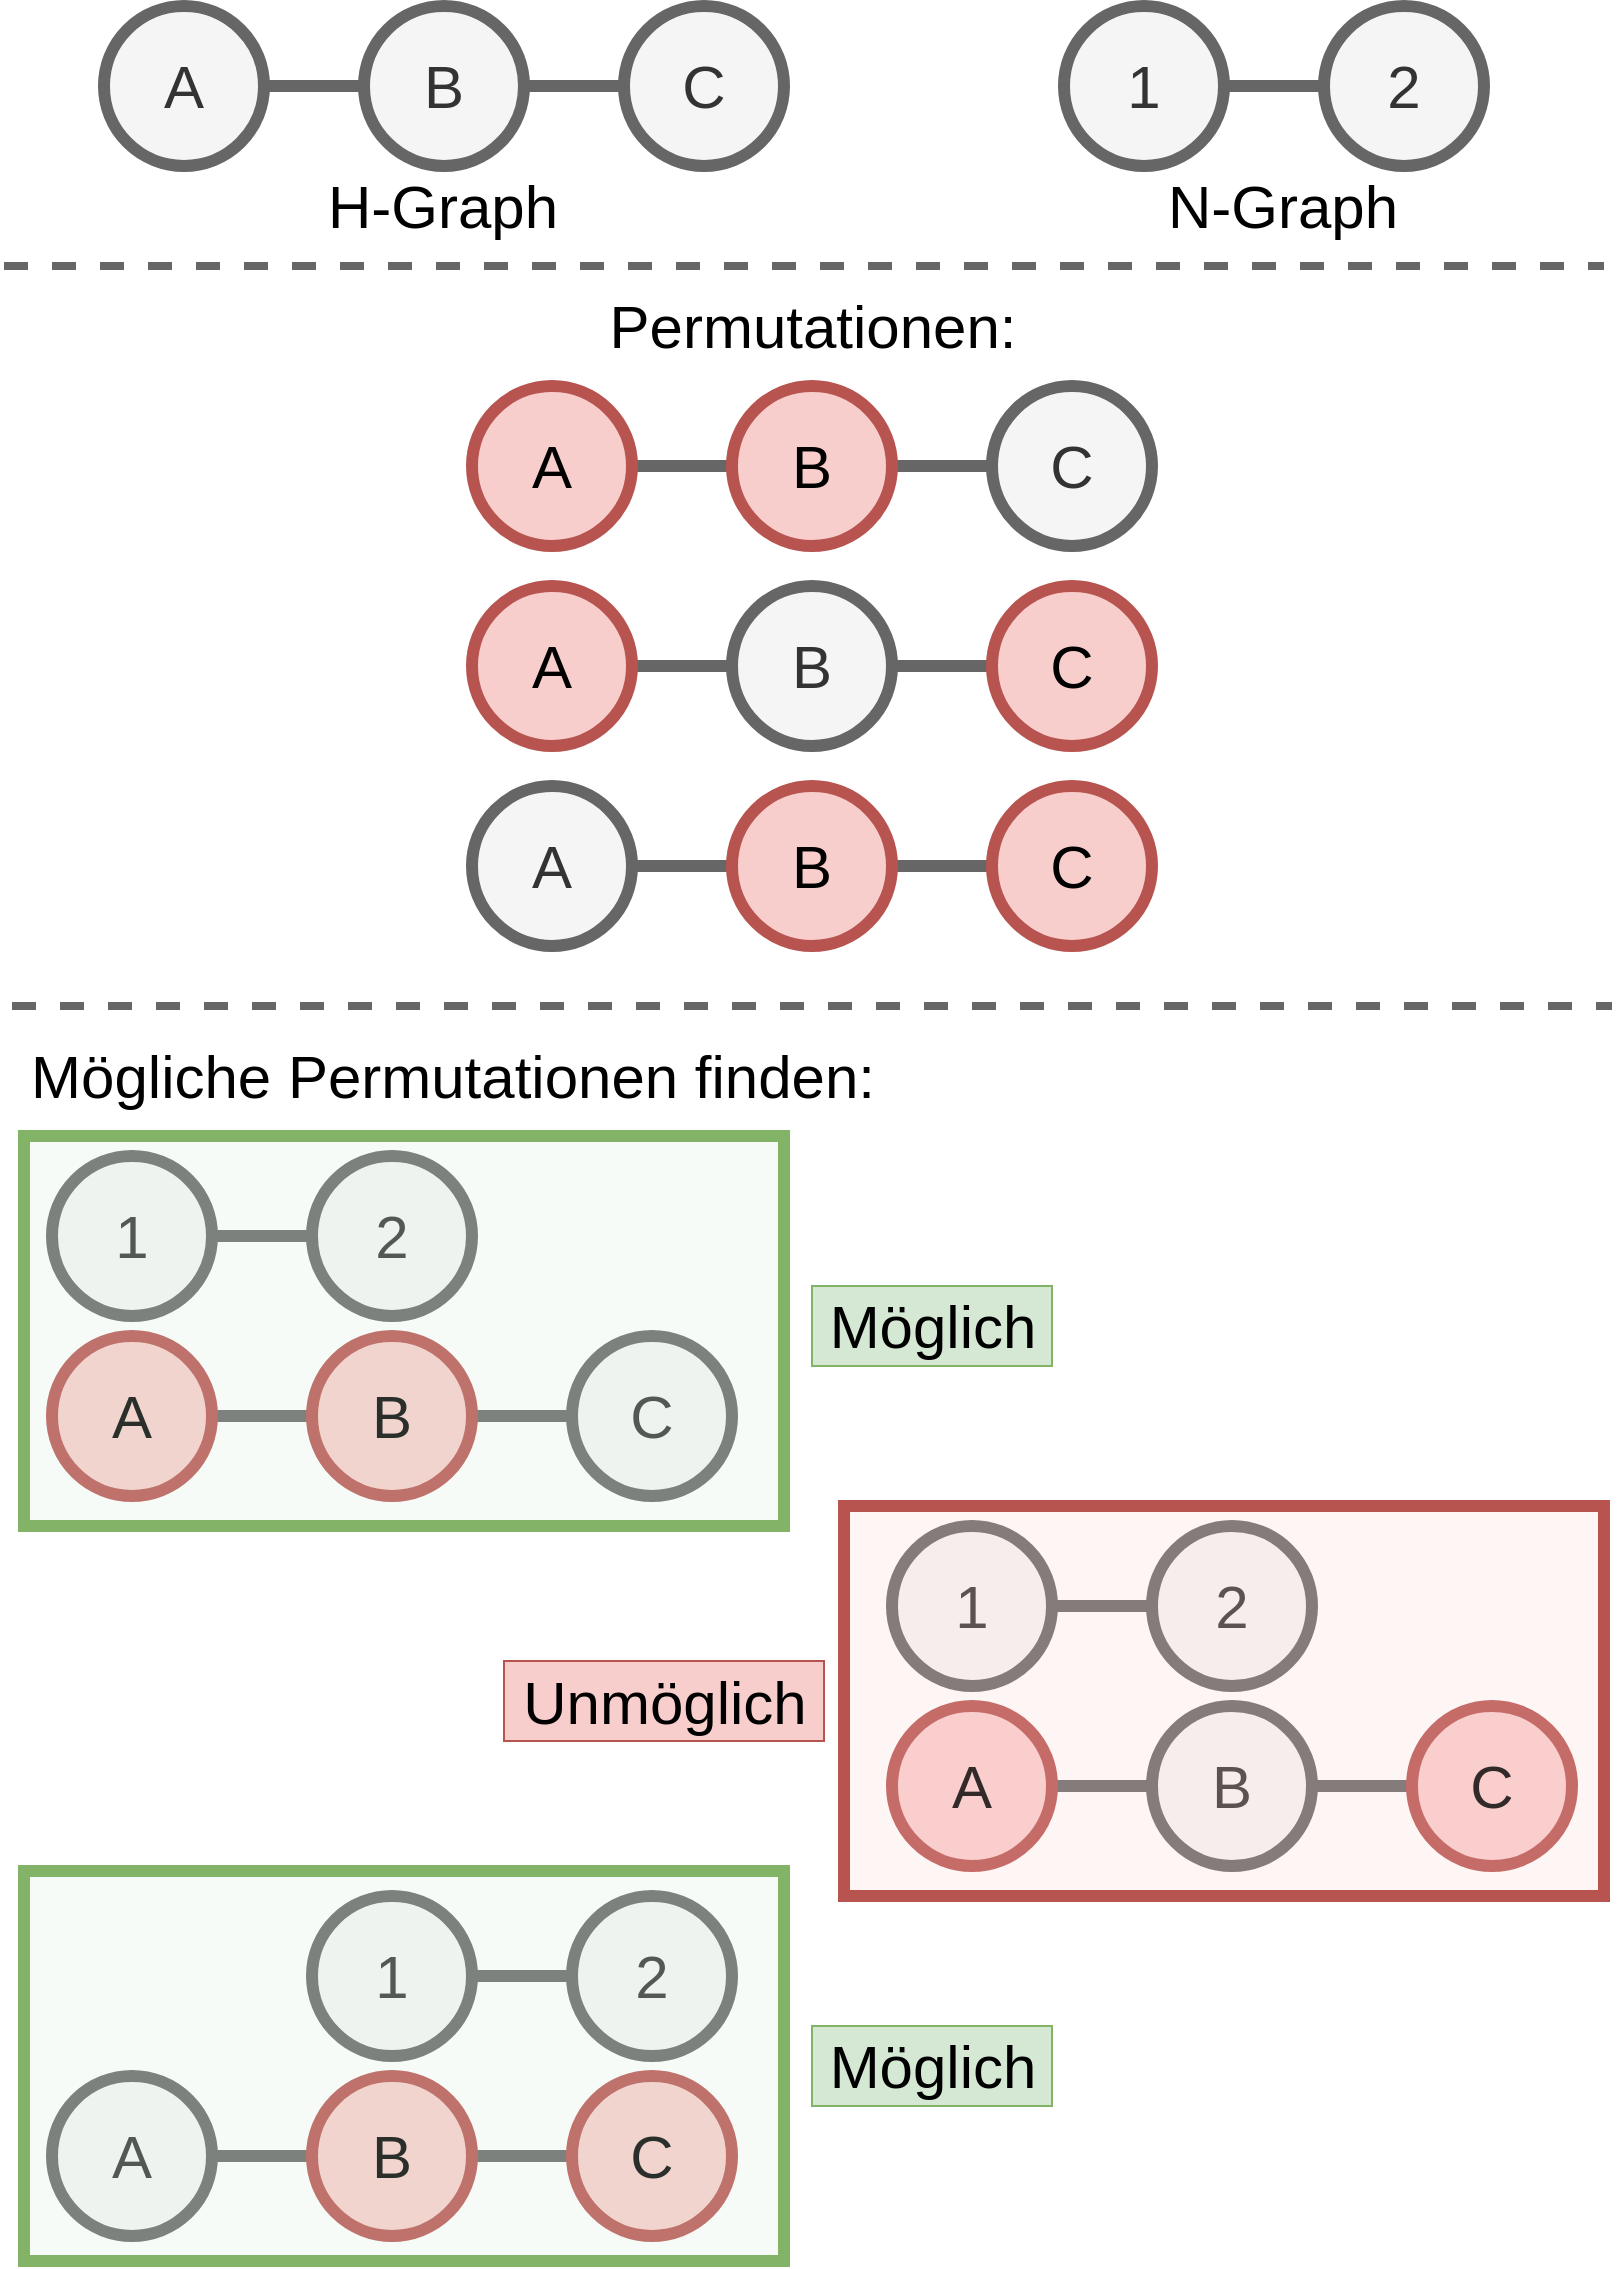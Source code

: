 <mxfile version="16.1.2" type="device"><diagram id="WePq1Hm8uIvoSh0yFuN7" name="Seite-1"><mxGraphModel dx="958" dy="761" grid="1" gridSize="10" guides="1" tooltips="1" connect="1" arrows="1" fold="1" page="1" pageScale="1" pageWidth="827" pageHeight="1169" math="0" shadow="0"><root><mxCell id="0"/><mxCell id="1" parent="0"/><mxCell id="4vE1zrm2gijFtIYo50q9-8" style="edgeStyle=orthogonalEdgeStyle;rounded=0;orthogonalLoop=1;jettySize=auto;html=1;entryX=0;entryY=0.5;entryDx=0;entryDy=0;fontSize=30;endArrow=none;endFill=0;strokeWidth=6;fillColor=#f5f5f5;strokeColor=#666666;" edge="1" parent="1" source="4vE1zrm2gijFtIYo50q9-4" target="4vE1zrm2gijFtIYo50q9-5"><mxGeometry relative="1" as="geometry"/></mxCell><mxCell id="4vE1zrm2gijFtIYo50q9-4" value="&lt;font style=&quot;font-size: 30px&quot;&gt;A&lt;/font&gt;" style="ellipse;whiteSpace=wrap;html=1;fillColor=#f5f5f5;fontColor=#333333;strokeColor=#666666;strokeWidth=6;" vertex="1" parent="1"><mxGeometry x="60" y="30" width="80" height="80" as="geometry"/></mxCell><mxCell id="4vE1zrm2gijFtIYo50q9-9" style="edgeStyle=orthogonalEdgeStyle;rounded=0;orthogonalLoop=1;jettySize=auto;html=1;entryX=0;entryY=0.5;entryDx=0;entryDy=0;fontSize=30;endArrow=none;endFill=0;endSize=6;strokeWidth=6;fillColor=#f5f5f5;strokeColor=#666666;" edge="1" parent="1" source="4vE1zrm2gijFtIYo50q9-5" target="4vE1zrm2gijFtIYo50q9-6"><mxGeometry relative="1" as="geometry"/></mxCell><mxCell id="4vE1zrm2gijFtIYo50q9-5" value="&lt;font style=&quot;font-size: 30px&quot;&gt;B&lt;/font&gt;" style="ellipse;whiteSpace=wrap;html=1;fillColor=#f5f5f5;fontColor=#333333;strokeColor=#666666;strokeWidth=6;" vertex="1" parent="1"><mxGeometry x="190" y="30" width="80" height="80" as="geometry"/></mxCell><mxCell id="4vE1zrm2gijFtIYo50q9-6" value="&lt;font style=&quot;font-size: 30px&quot;&gt;C&lt;/font&gt;" style="ellipse;whiteSpace=wrap;html=1;fillColor=#f5f5f5;fontColor=#333333;strokeColor=#666666;strokeWidth=6;" vertex="1" parent="1"><mxGeometry x="320" y="30" width="80" height="80" as="geometry"/></mxCell><mxCell id="4vE1zrm2gijFtIYo50q9-10" style="edgeStyle=orthogonalEdgeStyle;rounded=0;orthogonalLoop=1;jettySize=auto;html=1;entryX=0;entryY=0.5;entryDx=0;entryDy=0;fontSize=30;endArrow=none;endFill=0;strokeWidth=6;fillColor=#f5f5f5;strokeColor=#666666;" edge="1" parent="1" source="4vE1zrm2gijFtIYo50q9-11" target="4vE1zrm2gijFtIYo50q9-12"><mxGeometry relative="1" as="geometry"/></mxCell><mxCell id="4vE1zrm2gijFtIYo50q9-11" value="&lt;font style=&quot;font-size: 30px&quot;&gt;1&lt;/font&gt;" style="ellipse;whiteSpace=wrap;html=1;fillColor=#f5f5f5;fontColor=#333333;strokeColor=#666666;strokeWidth=6;" vertex="1" parent="1"><mxGeometry x="540" y="30" width="80" height="80" as="geometry"/></mxCell><mxCell id="4vE1zrm2gijFtIYo50q9-12" value="&lt;font style=&quot;font-size: 30px&quot;&gt;2&lt;/font&gt;" style="ellipse;whiteSpace=wrap;html=1;fillColor=#f5f5f5;fontColor=#333333;strokeColor=#666666;strokeWidth=6;" vertex="1" parent="1"><mxGeometry x="670" y="30" width="80" height="80" as="geometry"/></mxCell><mxCell id="4vE1zrm2gijFtIYo50q9-13" value="H-Graph" style="text;html=1;align=center;verticalAlign=middle;resizable=0;points=[];autosize=1;strokeColor=none;fillColor=none;fontSize=30;" vertex="1" parent="1"><mxGeometry x="164" y="110" width="130" height="40" as="geometry"/></mxCell><mxCell id="4vE1zrm2gijFtIYo50q9-14" value="N-Graph" style="text;html=1;align=center;verticalAlign=middle;resizable=0;points=[];autosize=1;strokeColor=none;fillColor=none;fontSize=30;" vertex="1" parent="1"><mxGeometry x="584" y="110" width="130" height="40" as="geometry"/></mxCell><mxCell id="4vE1zrm2gijFtIYo50q9-15" style="edgeStyle=orthogonalEdgeStyle;rounded=0;orthogonalLoop=1;jettySize=auto;html=1;entryX=0;entryY=0.5;entryDx=0;entryDy=0;fontSize=30;endArrow=none;endFill=0;strokeWidth=6;fillColor=#f5f5f5;strokeColor=#666666;" edge="1" parent="1" source="4vE1zrm2gijFtIYo50q9-16" target="4vE1zrm2gijFtIYo50q9-18"><mxGeometry relative="1" as="geometry"/></mxCell><mxCell id="4vE1zrm2gijFtIYo50q9-16" value="&lt;font style=&quot;font-size: 30px&quot;&gt;A&lt;/font&gt;" style="ellipse;whiteSpace=wrap;html=1;fillColor=#f8cecc;strokeColor=#b85450;strokeWidth=6;" vertex="1" parent="1"><mxGeometry x="244" y="220" width="80" height="80" as="geometry"/></mxCell><mxCell id="4vE1zrm2gijFtIYo50q9-17" style="edgeStyle=orthogonalEdgeStyle;rounded=0;orthogonalLoop=1;jettySize=auto;html=1;entryX=0;entryY=0.5;entryDx=0;entryDy=0;fontSize=30;endArrow=none;endFill=0;endSize=6;strokeWidth=6;fillColor=#f5f5f5;strokeColor=#666666;" edge="1" parent="1" source="4vE1zrm2gijFtIYo50q9-18" target="4vE1zrm2gijFtIYo50q9-19"><mxGeometry relative="1" as="geometry"/></mxCell><mxCell id="4vE1zrm2gijFtIYo50q9-18" value="&lt;font style=&quot;font-size: 30px&quot;&gt;B&lt;/font&gt;" style="ellipse;whiteSpace=wrap;html=1;fillColor=#f8cecc;strokeColor=#b85450;strokeWidth=6;" vertex="1" parent="1"><mxGeometry x="374" y="220" width="80" height="80" as="geometry"/></mxCell><mxCell id="4vE1zrm2gijFtIYo50q9-19" value="&lt;font style=&quot;font-size: 30px&quot;&gt;C&lt;/font&gt;" style="ellipse;whiteSpace=wrap;html=1;fillColor=#f5f5f5;fontColor=#333333;strokeColor=#666666;strokeWidth=6;" vertex="1" parent="1"><mxGeometry x="504" y="220" width="80" height="80" as="geometry"/></mxCell><mxCell id="4vE1zrm2gijFtIYo50q9-20" style="edgeStyle=orthogonalEdgeStyle;rounded=0;orthogonalLoop=1;jettySize=auto;html=1;entryX=0;entryY=0.5;entryDx=0;entryDy=0;fontSize=30;endArrow=none;endFill=0;strokeWidth=6;fillColor=#f5f5f5;strokeColor=#666666;" edge="1" parent="1" source="4vE1zrm2gijFtIYo50q9-21" target="4vE1zrm2gijFtIYo50q9-23"><mxGeometry relative="1" as="geometry"/></mxCell><mxCell id="4vE1zrm2gijFtIYo50q9-21" value="&lt;font style=&quot;font-size: 30px&quot;&gt;A&lt;/font&gt;" style="ellipse;whiteSpace=wrap;html=1;fillColor=#f8cecc;strokeColor=#b85450;strokeWidth=6;" vertex="1" parent="1"><mxGeometry x="244" y="320" width="80" height="80" as="geometry"/></mxCell><mxCell id="4vE1zrm2gijFtIYo50q9-22" style="edgeStyle=orthogonalEdgeStyle;rounded=0;orthogonalLoop=1;jettySize=auto;html=1;entryX=0;entryY=0.5;entryDx=0;entryDy=0;fontSize=30;endArrow=none;endFill=0;endSize=6;strokeWidth=6;fillColor=#f5f5f5;strokeColor=#666666;" edge="1" parent="1" source="4vE1zrm2gijFtIYo50q9-23" target="4vE1zrm2gijFtIYo50q9-24"><mxGeometry relative="1" as="geometry"/></mxCell><mxCell id="4vE1zrm2gijFtIYo50q9-23" value="&lt;font style=&quot;font-size: 30px&quot;&gt;B&lt;/font&gt;" style="ellipse;whiteSpace=wrap;html=1;fillColor=#f5f5f5;fontColor=#333333;strokeColor=#666666;strokeWidth=6;" vertex="1" parent="1"><mxGeometry x="374" y="320" width="80" height="80" as="geometry"/></mxCell><mxCell id="4vE1zrm2gijFtIYo50q9-24" value="&lt;font style=&quot;font-size: 30px&quot;&gt;C&lt;/font&gt;" style="ellipse;whiteSpace=wrap;html=1;fillColor=#f8cecc;strokeColor=#b85450;strokeWidth=6;" vertex="1" parent="1"><mxGeometry x="504" y="320" width="80" height="80" as="geometry"/></mxCell><mxCell id="4vE1zrm2gijFtIYo50q9-25" style="edgeStyle=orthogonalEdgeStyle;rounded=0;orthogonalLoop=1;jettySize=auto;html=1;entryX=0;entryY=0.5;entryDx=0;entryDy=0;fontSize=30;endArrow=none;endFill=0;strokeWidth=6;fillColor=#f5f5f5;strokeColor=#666666;" edge="1" parent="1" source="4vE1zrm2gijFtIYo50q9-26" target="4vE1zrm2gijFtIYo50q9-28"><mxGeometry relative="1" as="geometry"/></mxCell><mxCell id="4vE1zrm2gijFtIYo50q9-26" value="&lt;font style=&quot;font-size: 30px&quot;&gt;A&lt;/font&gt;" style="ellipse;whiteSpace=wrap;html=1;fillColor=#f5f5f5;fontColor=#333333;strokeColor=#666666;strokeWidth=6;" vertex="1" parent="1"><mxGeometry x="244" y="420" width="80" height="80" as="geometry"/></mxCell><mxCell id="4vE1zrm2gijFtIYo50q9-27" style="edgeStyle=orthogonalEdgeStyle;rounded=0;orthogonalLoop=1;jettySize=auto;html=1;entryX=0;entryY=0.5;entryDx=0;entryDy=0;fontSize=30;endArrow=none;endFill=0;endSize=6;strokeWidth=6;fillColor=#f5f5f5;strokeColor=#666666;" edge="1" parent="1" source="4vE1zrm2gijFtIYo50q9-28" target="4vE1zrm2gijFtIYo50q9-29"><mxGeometry relative="1" as="geometry"/></mxCell><mxCell id="4vE1zrm2gijFtIYo50q9-28" value="&lt;font style=&quot;font-size: 30px&quot;&gt;B&lt;/font&gt;" style="ellipse;whiteSpace=wrap;html=1;fillColor=#f8cecc;strokeColor=#b85450;strokeWidth=6;" vertex="1" parent="1"><mxGeometry x="374" y="420" width="80" height="80" as="geometry"/></mxCell><mxCell id="4vE1zrm2gijFtIYo50q9-29" value="&lt;font style=&quot;font-size: 30px&quot;&gt;C&lt;/font&gt;" style="ellipse;whiteSpace=wrap;html=1;fillColor=#f8cecc;strokeColor=#b85450;strokeWidth=6;" vertex="1" parent="1"><mxGeometry x="504" y="420" width="80" height="80" as="geometry"/></mxCell><mxCell id="4vE1zrm2gijFtIYo50q9-35" value="Permutationen:" style="text;html=1;align=center;verticalAlign=middle;resizable=0;points=[];autosize=1;strokeColor=none;fillColor=none;fontSize=30;" vertex="1" parent="1"><mxGeometry x="304" y="170" width="220" height="40" as="geometry"/></mxCell><mxCell id="4vE1zrm2gijFtIYo50q9-36" style="edgeStyle=orthogonalEdgeStyle;rounded=0;orthogonalLoop=1;jettySize=auto;html=1;entryX=0;entryY=0.5;entryDx=0;entryDy=0;fontSize=30;endArrow=none;endFill=0;strokeWidth=6;fillColor=#f5f5f5;strokeColor=#666666;" edge="1" parent="1" source="4vE1zrm2gijFtIYo50q9-37" target="4vE1zrm2gijFtIYo50q9-39"><mxGeometry relative="1" as="geometry"/></mxCell><mxCell id="4vE1zrm2gijFtIYo50q9-37" value="&lt;font style=&quot;font-size: 30px&quot;&gt;A&lt;/font&gt;" style="ellipse;whiteSpace=wrap;html=1;fillColor=#f8cecc;strokeColor=#b85450;strokeWidth=6;" vertex="1" parent="1"><mxGeometry x="34" y="695" width="80" height="80" as="geometry"/></mxCell><mxCell id="4vE1zrm2gijFtIYo50q9-38" style="edgeStyle=orthogonalEdgeStyle;rounded=0;orthogonalLoop=1;jettySize=auto;html=1;entryX=0;entryY=0.5;entryDx=0;entryDy=0;fontSize=30;endArrow=none;endFill=0;endSize=6;strokeWidth=6;fillColor=#f5f5f5;strokeColor=#666666;" edge="1" parent="1" source="4vE1zrm2gijFtIYo50q9-39" target="4vE1zrm2gijFtIYo50q9-40"><mxGeometry relative="1" as="geometry"/></mxCell><mxCell id="4vE1zrm2gijFtIYo50q9-39" value="&lt;font style=&quot;font-size: 30px&quot;&gt;B&lt;/font&gt;" style="ellipse;whiteSpace=wrap;html=1;fillColor=#f8cecc;strokeColor=#b85450;strokeWidth=6;" vertex="1" parent="1"><mxGeometry x="164" y="695" width="80" height="80" as="geometry"/></mxCell><mxCell id="4vE1zrm2gijFtIYo50q9-40" value="&lt;font style=&quot;font-size: 30px&quot;&gt;C&lt;/font&gt;" style="ellipse;whiteSpace=wrap;html=1;fillColor=#f5f5f5;fontColor=#333333;strokeColor=#666666;strokeWidth=6;" vertex="1" parent="1"><mxGeometry x="294" y="695" width="80" height="80" as="geometry"/></mxCell><mxCell id="4vE1zrm2gijFtIYo50q9-46" style="edgeStyle=orthogonalEdgeStyle;rounded=0;orthogonalLoop=1;jettySize=auto;html=1;entryX=0;entryY=0.5;entryDx=0;entryDy=0;fontSize=30;endArrow=none;endFill=0;strokeWidth=6;fillColor=#f5f5f5;strokeColor=#666666;" edge="1" parent="1" source="4vE1zrm2gijFtIYo50q9-47" target="4vE1zrm2gijFtIYo50q9-49"><mxGeometry relative="1" as="geometry"/></mxCell><mxCell id="4vE1zrm2gijFtIYo50q9-47" value="&lt;font style=&quot;font-size: 30px&quot;&gt;A&lt;/font&gt;" style="ellipse;whiteSpace=wrap;html=1;fillColor=#f5f5f5;fontColor=#333333;strokeColor=#666666;strokeWidth=6;" vertex="1" parent="1"><mxGeometry x="34" y="1065" width="80" height="80" as="geometry"/></mxCell><mxCell id="4vE1zrm2gijFtIYo50q9-48" style="edgeStyle=orthogonalEdgeStyle;rounded=0;orthogonalLoop=1;jettySize=auto;html=1;entryX=0;entryY=0.5;entryDx=0;entryDy=0;fontSize=30;endArrow=none;endFill=0;endSize=6;strokeWidth=6;fillColor=#f5f5f5;strokeColor=#666666;" edge="1" parent="1" source="4vE1zrm2gijFtIYo50q9-49" target="4vE1zrm2gijFtIYo50q9-50"><mxGeometry relative="1" as="geometry"/></mxCell><mxCell id="4vE1zrm2gijFtIYo50q9-49" value="&lt;font style=&quot;font-size: 30px&quot;&gt;B&lt;/font&gt;" style="ellipse;whiteSpace=wrap;html=1;fillColor=#f8cecc;strokeColor=#b85450;strokeWidth=6;" vertex="1" parent="1"><mxGeometry x="164" y="1065" width="80" height="80" as="geometry"/></mxCell><mxCell id="4vE1zrm2gijFtIYo50q9-50" value="&lt;font style=&quot;font-size: 30px&quot;&gt;C&lt;/font&gt;" style="ellipse;whiteSpace=wrap;html=1;fillColor=#f8cecc;strokeColor=#b85450;strokeWidth=6;" vertex="1" parent="1"><mxGeometry x="294" y="1065" width="80" height="80" as="geometry"/></mxCell><mxCell id="4vE1zrm2gijFtIYo50q9-51" style="edgeStyle=orthogonalEdgeStyle;rounded=0;orthogonalLoop=1;jettySize=auto;html=1;entryX=0;entryY=0.5;entryDx=0;entryDy=0;fontSize=30;endArrow=none;endFill=0;strokeWidth=6;fillColor=#f5f5f5;strokeColor=#666666;" edge="1" parent="1" source="4vE1zrm2gijFtIYo50q9-52" target="4vE1zrm2gijFtIYo50q9-53"><mxGeometry relative="1" as="geometry"/></mxCell><mxCell id="4vE1zrm2gijFtIYo50q9-52" value="&lt;font style=&quot;font-size: 30px&quot;&gt;1&lt;/font&gt;" style="ellipse;whiteSpace=wrap;html=1;fillColor=#f5f5f5;fontColor=#333333;strokeColor=#666666;strokeWidth=6;" vertex="1" parent="1"><mxGeometry x="34" y="605" width="80" height="80" as="geometry"/></mxCell><mxCell id="4vE1zrm2gijFtIYo50q9-53" value="&lt;font style=&quot;font-size: 30px&quot;&gt;2&lt;/font&gt;" style="ellipse;whiteSpace=wrap;html=1;fillColor=#f5f5f5;fontColor=#333333;strokeColor=#666666;strokeWidth=6;" vertex="1" parent="1"><mxGeometry x="164" y="605" width="80" height="80" as="geometry"/></mxCell><mxCell id="4vE1zrm2gijFtIYo50q9-54" value="Möglich" style="text;html=1;align=center;verticalAlign=middle;resizable=0;points=[];autosize=1;strokeColor=#82b366;fillColor=#d5e8d4;fontSize=30;" vertex="1" parent="1"><mxGeometry x="414" y="670" width="120" height="40" as="geometry"/></mxCell><mxCell id="4vE1zrm2gijFtIYo50q9-55" style="edgeStyle=orthogonalEdgeStyle;rounded=0;orthogonalLoop=1;jettySize=auto;html=1;entryX=0;entryY=0.5;entryDx=0;entryDy=0;fontSize=30;endArrow=none;endFill=0;strokeWidth=6;fillColor=#f5f5f5;strokeColor=#666666;" edge="1" parent="1" source="4vE1zrm2gijFtIYo50q9-56" target="4vE1zrm2gijFtIYo50q9-58"><mxGeometry relative="1" as="geometry"/></mxCell><mxCell id="4vE1zrm2gijFtIYo50q9-56" value="&lt;font style=&quot;font-size: 30px&quot;&gt;A&lt;/font&gt;" style="ellipse;whiteSpace=wrap;html=1;fillColor=#f8cecc;strokeColor=#b85450;strokeWidth=6;" vertex="1" parent="1"><mxGeometry x="454" y="880" width="80" height="80" as="geometry"/></mxCell><mxCell id="4vE1zrm2gijFtIYo50q9-57" style="edgeStyle=orthogonalEdgeStyle;rounded=0;orthogonalLoop=1;jettySize=auto;html=1;entryX=0;entryY=0.5;entryDx=0;entryDy=0;fontSize=30;endArrow=none;endFill=0;endSize=6;strokeWidth=6;fillColor=#f5f5f5;strokeColor=#666666;" edge="1" parent="1" source="4vE1zrm2gijFtIYo50q9-58" target="4vE1zrm2gijFtIYo50q9-59"><mxGeometry relative="1" as="geometry"/></mxCell><mxCell id="4vE1zrm2gijFtIYo50q9-58" value="&lt;font style=&quot;font-size: 30px&quot;&gt;B&lt;/font&gt;" style="ellipse;whiteSpace=wrap;html=1;fillColor=#f5f5f5;fontColor=#333333;strokeColor=#666666;strokeWidth=6;" vertex="1" parent="1"><mxGeometry x="584" y="880" width="80" height="80" as="geometry"/></mxCell><mxCell id="4vE1zrm2gijFtIYo50q9-59" value="&lt;font style=&quot;font-size: 30px&quot;&gt;C&lt;/font&gt;" style="ellipse;whiteSpace=wrap;html=1;fillColor=#f8cecc;strokeColor=#b85450;strokeWidth=6;" vertex="1" parent="1"><mxGeometry x="714" y="880" width="80" height="80" as="geometry"/></mxCell><mxCell id="4vE1zrm2gijFtIYo50q9-60" style="edgeStyle=orthogonalEdgeStyle;rounded=0;orthogonalLoop=1;jettySize=auto;html=1;entryX=0;entryY=0.5;entryDx=0;entryDy=0;fontSize=30;endArrow=none;endFill=0;strokeWidth=6;fillColor=#f5f5f5;strokeColor=#666666;" edge="1" parent="1" source="4vE1zrm2gijFtIYo50q9-61" target="4vE1zrm2gijFtIYo50q9-62"><mxGeometry relative="1" as="geometry"/></mxCell><mxCell id="4vE1zrm2gijFtIYo50q9-61" value="&lt;font style=&quot;font-size: 30px&quot;&gt;1&lt;/font&gt;" style="ellipse;whiteSpace=wrap;html=1;fillColor=#f5f5f5;fontColor=#333333;strokeColor=#666666;strokeWidth=6;" vertex="1" parent="1"><mxGeometry x="454" y="790" width="80" height="80" as="geometry"/></mxCell><mxCell id="4vE1zrm2gijFtIYo50q9-62" value="&lt;font style=&quot;font-size: 30px&quot;&gt;2&lt;/font&gt;" style="ellipse;whiteSpace=wrap;html=1;fillColor=#f5f5f5;fontColor=#333333;strokeColor=#666666;strokeWidth=6;" vertex="1" parent="1"><mxGeometry x="584" y="790" width="80" height="80" as="geometry"/></mxCell><mxCell id="4vE1zrm2gijFtIYo50q9-63" style="edgeStyle=orthogonalEdgeStyle;rounded=0;orthogonalLoop=1;jettySize=auto;html=1;entryX=0;entryY=0.5;entryDx=0;entryDy=0;fontSize=30;endArrow=none;endFill=0;strokeWidth=6;fillColor=#f5f5f5;strokeColor=#666666;" edge="1" parent="1" source="4vE1zrm2gijFtIYo50q9-64" target="4vE1zrm2gijFtIYo50q9-65"><mxGeometry relative="1" as="geometry"/></mxCell><mxCell id="4vE1zrm2gijFtIYo50q9-64" value="&lt;font style=&quot;font-size: 30px&quot;&gt;1&lt;/font&gt;" style="ellipse;whiteSpace=wrap;html=1;fillColor=#f5f5f5;fontColor=#333333;strokeColor=#666666;strokeWidth=6;" vertex="1" parent="1"><mxGeometry x="164" y="975" width="80" height="80" as="geometry"/></mxCell><mxCell id="4vE1zrm2gijFtIYo50q9-65" value="&lt;font style=&quot;font-size: 30px&quot;&gt;2&lt;/font&gt;" style="ellipse;whiteSpace=wrap;html=1;fillColor=#f5f5f5;fontColor=#333333;strokeColor=#666666;strokeWidth=6;" vertex="1" parent="1"><mxGeometry x="294" y="975" width="80" height="80" as="geometry"/></mxCell><mxCell id="4vE1zrm2gijFtIYo50q9-66" value="" style="rounded=0;whiteSpace=wrap;html=1;fontSize=30;strokeWidth=6;fillColor=#d5e8d4;strokeColor=#82b366;fillOpacity=20;" vertex="1" parent="1"><mxGeometry x="20" y="595" width="380" height="195" as="geometry"/></mxCell><mxCell id="4vE1zrm2gijFtIYo50q9-67" value="" style="rounded=0;whiteSpace=wrap;html=1;fontSize=30;strokeWidth=6;fillColor=#f8cecc;strokeColor=#b85450;fillOpacity=20;" vertex="1" parent="1"><mxGeometry x="430" y="780" width="380" height="195" as="geometry"/></mxCell><mxCell id="4vE1zrm2gijFtIYo50q9-68" value="Unmöglich" style="text;html=1;align=center;verticalAlign=middle;resizable=0;points=[];autosize=1;strokeColor=#b85450;fillColor=#f8cecc;fontSize=30;" vertex="1" parent="1"><mxGeometry x="260" y="857.5" width="160" height="40" as="geometry"/></mxCell><mxCell id="4vE1zrm2gijFtIYo50q9-69" value="" style="rounded=0;whiteSpace=wrap;html=1;fontSize=30;strokeWidth=6;fillColor=#d5e8d4;strokeColor=#82b366;fillOpacity=20;" vertex="1" parent="1"><mxGeometry x="20" y="962.5" width="380" height="195" as="geometry"/></mxCell><mxCell id="4vE1zrm2gijFtIYo50q9-70" value="Möglich" style="text;html=1;align=center;verticalAlign=middle;resizable=0;points=[];autosize=1;strokeColor=#82b366;fillColor=#d5e8d4;fontSize=30;" vertex="1" parent="1"><mxGeometry x="414" y="1040" width="120" height="40" as="geometry"/></mxCell><mxCell id="4vE1zrm2gijFtIYo50q9-71" value="Mögliche Permutationen finden:" style="text;html=1;align=center;verticalAlign=middle;resizable=0;points=[];autosize=1;strokeColor=none;fillColor=none;fontSize=30;" vertex="1" parent="1"><mxGeometry x="14" y="545" width="440" height="40" as="geometry"/></mxCell><mxCell id="4vE1zrm2gijFtIYo50q9-72" value="" style="endArrow=none;dashed=1;html=1;rounded=0;fontSize=30;endSize=6;strokeWidth=4;fillColor=#f5f5f5;strokeColor=#666666;" edge="1" parent="1"><mxGeometry width="50" height="50" relative="1" as="geometry"><mxPoint x="14" y="530" as="sourcePoint"/><mxPoint x="814" y="530" as="targetPoint"/></mxGeometry></mxCell><mxCell id="4vE1zrm2gijFtIYo50q9-73" value="" style="endArrow=none;dashed=1;html=1;rounded=0;fontSize=30;endSize=6;strokeWidth=4;fillColor=#f5f5f5;strokeColor=#666666;" edge="1" parent="1"><mxGeometry width="50" height="50" relative="1" as="geometry"><mxPoint x="10" y="160" as="sourcePoint"/><mxPoint x="810" y="160" as="targetPoint"/></mxGeometry></mxCell></root></mxGraphModel></diagram></mxfile>